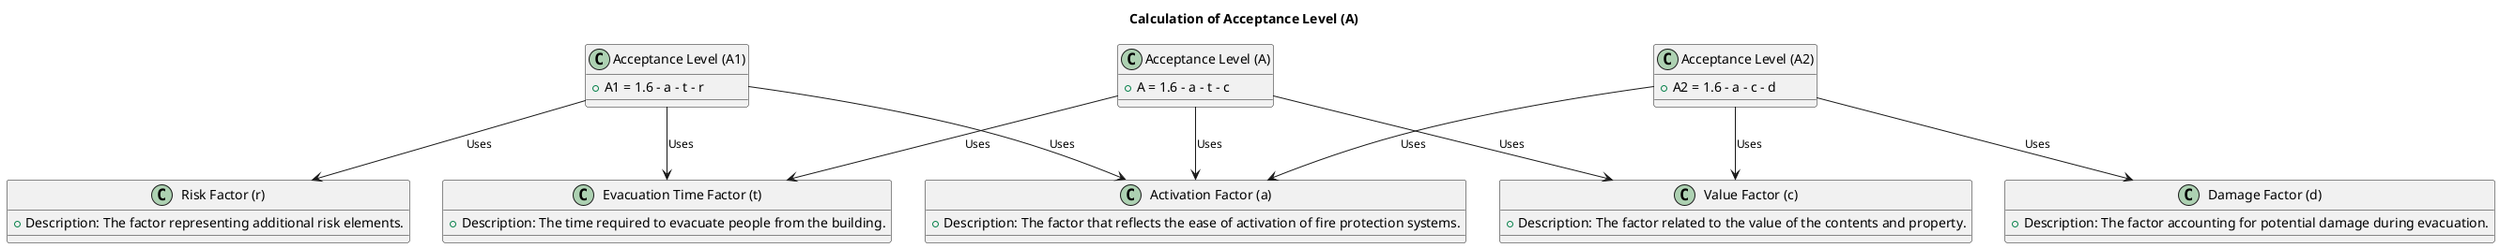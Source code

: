 @startuml
!define RECTANGLE class
skinparam rectangle {
  BackgroundColor #A9DCDF
  BorderColor #000000
  FontSize 12
  FontColor #000000
  RoundCorner 20
}

skinparam arrow {
  FontSize 12
  FontColor #000000
}

title Calculation of Acceptance Level (A)

' Define the main Acceptance Level (A) calculations
RECTANGLE "Acceptance Level (A)" {
  +A = 1.6 - a - t - c
}

RECTANGLE "Acceptance Level (A1)" {
  +A1 = 1.6 - a - t - r
}

RECTANGLE "Acceptance Level (A2)" {
  +A2 = 1.6 - a - c - d
}

' Define the factors with descriptions
RECTANGLE "Activation Factor (a)" {
  +Description: The factor that reflects the ease of activation of fire protection systems.
}

RECTANGLE "Evacuation Time Factor (t)" {
  +Description: The time required to evacuate people from the building.
}

RECTANGLE "Value Factor (c)" {
  +Description: The factor related to the value of the contents and property.
}

RECTANGLE "Risk Factor (r)" {
  +Description: The factor representing additional risk elements.
}

RECTANGLE "Damage Factor (d)" {
  +Description: The factor accounting for potential damage during evacuation.
}

' Main calculation connections
"Acceptance Level (A)" -down-> "Activation Factor (a)" : "Uses"
"Acceptance Level (A)" -down-> "Evacuation Time Factor (t)" : "Uses"
"Acceptance Level (A)" -down-> "Value Factor (c)" : "Uses"

"Acceptance Level (A1)" -down-> "Activation Factor (a)" : "Uses"
"Acceptance Level (A1)" -down-> "Evacuation Time Factor (t)" : "Uses"
"Acceptance Level (A1)" -down-> "Risk Factor (r)" : "Uses"

"Acceptance Level (A2)" -down-> "Activation Factor (a)" : "Uses"
"Acceptance Level (A2)" -down-> "Value Factor (c)" : "Uses"
"Acceptance Level (A2)" -down-> "Damage Factor (d)" : "Uses"

@enduml
